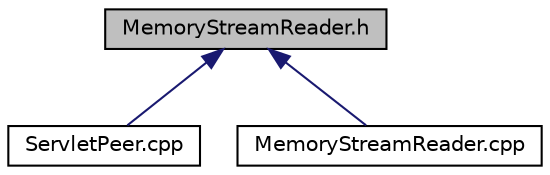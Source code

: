 digraph "MemoryStreamReader.h"
{
  edge [fontname="Helvetica",fontsize="10",labelfontname="Helvetica",labelfontsize="10"];
  node [fontname="Helvetica",fontsize="10",shape=record];
  Node4 [label="MemoryStreamReader.h",height=0.2,width=0.4,color="black", fillcolor="grey75", style="filled", fontcolor="black"];
  Node4 -> Node5 [dir="back",color="midnightblue",fontsize="10",style="solid",fontname="Helvetica"];
  Node5 [label="ServletPeer.cpp",height=0.2,width=0.4,color="black", fillcolor="white", style="filled",URL="$_servlet_peer_8cpp.html"];
  Node4 -> Node6 [dir="back",color="midnightblue",fontsize="10",style="solid",fontname="Helvetica"];
  Node6 [label="MemoryStreamReader.cpp",height=0.2,width=0.4,color="black", fillcolor="white", style="filled",URL="$_memory_stream_reader_8cpp.html"];
}
